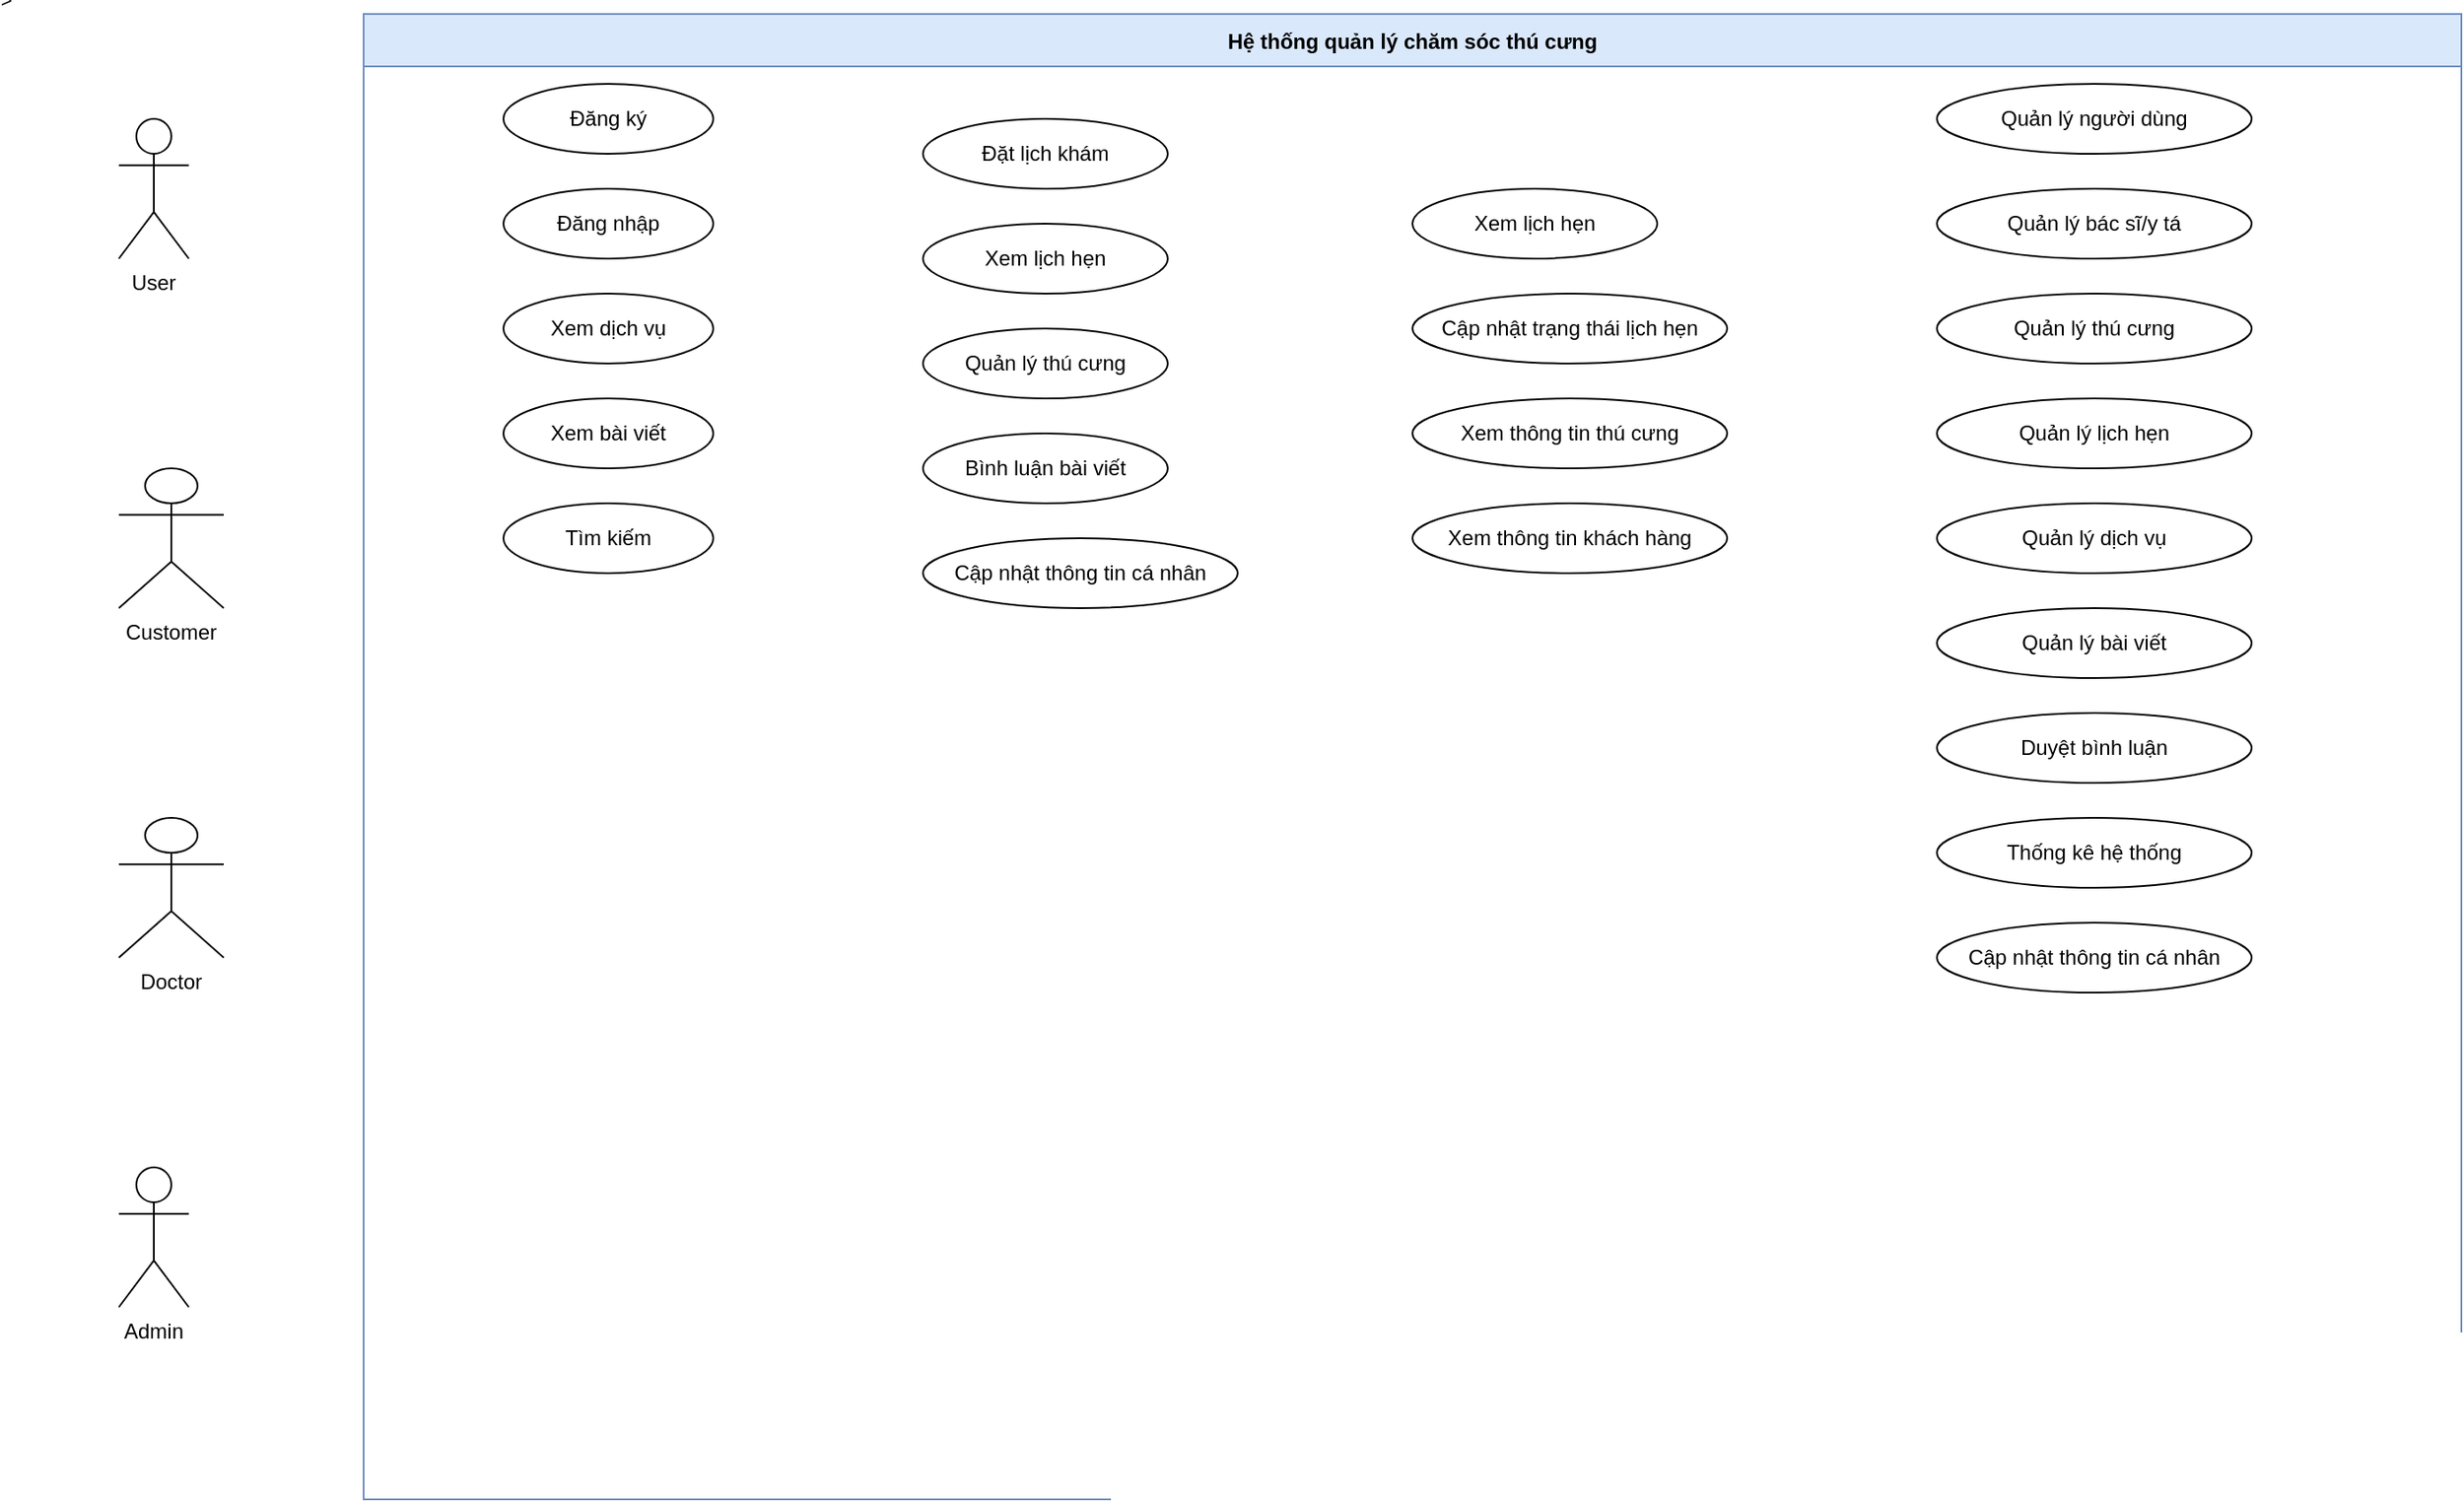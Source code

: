 <?xml version="1.0" encoding="UTF-8"?>
<mxfile>
  <diagram name="Tổng quan hệ thống quản lý chăm sóc thú cưng" id="system-overview">
    <mxGraphModel dx="1000" dy="1000" grid="1" gridSize="10" guides="1" tooltips="1" connect="1" arrows="1" fold="1" page="1" pageScale="1" pageWidth="1600" pageHeight="900" math="0" shadow="0">
      <root>
        <mxCell id="0" />
        <mxCell id="1" parent="0" />
        <!-- Actors -->
        <mxCell id="actor1" value="User" style="shape=umlActor;verticalLabelPosition=bottom;verticalAlign=top;" vertex="1" parent="1">
          <mxGeometry x="60" y="60" width="40" height="80" as="geometry" />
        </mxCell>
        <mxCell id="actor2" value="Customer" style="shape=umlActor;verticalLabelPosition=bottom;verticalAlign=top;" vertex="1" parent="1">
          <mxGeometry x="60" y="260" width="60" height="80" as="geometry" />
        </mxCell>
        <mxCell id="actor3" value="Doctor" style="shape=umlActor;verticalLabelPosition=bottom;verticalAlign=top;" vertex="1" parent="1">
          <mxGeometry x="60" y="460" width="60" height="80" as="geometry" />
        </mxCell>
        <mxCell id="actor4" value="Admin" style="shape=umlActor;verticalLabelPosition=bottom;verticalAlign=top;" vertex="1" parent="1">
          <mxGeometry x="60" y="660" width="40" height="80" as="geometry" />
        </mxCell>
        <!-- System boundary -->
        <mxCell id="system" value="Hệ thống quản lý chăm sóc thú cưng" style="swimlane;childLayout=stackLayout;horizontal=1;startSize=30;fillColor=#dae8fc;strokeColor=#6c8ebf;" vertex="1" parent="1">
          <mxGeometry x="200" y="0" width="1200" height="850" as="geometry" />
        </mxCell>
        <!-- Use cases cho User -->
        <mxCell id="uc1" value="Đăng ký" style="ellipse;whiteSpace=wrap;html=1;aspect=fixed;" vertex="1" parent="system">
          <mxGeometry x="80" y="40" width="120" height="40" as="geometry" />
        </mxCell>
        <mxCell id="uc2" value="Đăng nhập" style="ellipse;whiteSpace=wrap;html=1;aspect=fixed;" vertex="1" parent="system">
          <mxGeometry x="80" y="100" width="120" height="40" as="geometry" />
        </mxCell>
        <mxCell id="uc3" value="Xem dịch vụ" style="ellipse;whiteSpace=wrap;html=1;aspect=fixed;" vertex="1" parent="system">
          <mxGeometry x="80" y="160" width="120" height="40" as="geometry" />
        </mxCell>
        <mxCell id="uc4" value="Xem bài viết" style="ellipse;whiteSpace=wrap;html=1;aspect=fixed;" vertex="1" parent="system">
          <mxGeometry x="80" y="220" width="120" height="40" as="geometry" />
        </mxCell>
        <mxCell id="uc5" value="Tìm kiếm" style="ellipse;whiteSpace=wrap;html=1;aspect=fixed;" vertex="1" parent="system">
          <mxGeometry x="80" y="280" width="120" height="40" as="geometry" />
        </mxCell>
        <!-- Use cases cho Customer -->
        <mxCell id="uc6" value="Đặt lịch khám" style="ellipse;whiteSpace=wrap;html=1;aspect=fixed;" vertex="1" parent="system">
          <mxGeometry x="320" y="60" width="140" height="40" as="geometry" />
        </mxCell>
        <mxCell id="uc7" value="Xem lịch hẹn" style="ellipse;whiteSpace=wrap;html=1;aspect=fixed;" vertex="1" parent="system">
          <mxGeometry x="320" y="120" width="140" height="40" as="geometry" />
        </mxCell>
        <mxCell id="uc8" value="Quản lý thú cưng" style="ellipse;whiteSpace=wrap;html=1;aspect=fixed;" vertex="1" parent="system">
          <mxGeometry x="320" y="180" width="140" height="40" as="geometry" />
        </mxCell>
        <mxCell id="uc9" value="Bình luận bài viết" style="ellipse;whiteSpace=wrap;html=1;aspect=fixed;" vertex="1" parent="system">
          <mxGeometry x="320" y="240" width="140" height="40" as="geometry" />
        </mxCell>
        <mxCell id="uc10" value="Cập nhật thông tin cá nhân" style="ellipse;whiteSpace=wrap;html=1;aspect=fixed;" vertex="1" parent="system">
          <mxGeometry x="320" y="300" width="180" height="40" as="geometry" />
        </mxCell>
        <!-- Use cases cho Doctor -->
        <mxCell id="uc11" value="Xem lịch hẹn" style="ellipse;whiteSpace=wrap;html=1;aspect=fixed;" vertex="1" parent="system">
          <mxGeometry x="600" y="100" width="140" height="40" as="geometry" />
        </mxCell>
        <mxCell id="uc12" value="Cập nhật trạng thái lịch hẹn" style="ellipse;whiteSpace=wrap;html=1;aspect=fixed;" vertex="1" parent="system">
          <mxGeometry x="600" y="160" width="180" height="40" as="geometry" />
        </mxCell>
        <mxCell id="uc13" value="Xem thông tin thú cưng" style="ellipse;whiteSpace=wrap;html=1;aspect=fixed;" vertex="1" parent="system">
          <mxGeometry x="600" y="220" width="180" height="40" as="geometry" />
        </mxCell>
        <mxCell id="uc14" value="Xem thông tin khách hàng" style="ellipse;whiteSpace=wrap;html=1;aspect=fixed;" vertex="1" parent="system">
          <mxGeometry x="600" y="280" width="180" height="40" as="geometry" />
        </mxCell>
        <!-- Use cases cho Admin -->
        <mxCell id="uc15" value="Quản lý người dùng" style="ellipse;whiteSpace=wrap;html=1;aspect=fixed;" vertex="1" parent="system">
          <mxGeometry x="900" y="40" width="180" height="40" as="geometry" />
        </mxCell>
        <mxCell id="uc16" value="Quản lý bác sĩ/y tá" style="ellipse;whiteSpace=wrap;html=1;aspect=fixed;" vertex="1" parent="system">
          <mxGeometry x="900" y="100" width="180" height="40" as="geometry" />
        </mxCell>
        <mxCell id="uc17" value="Quản lý thú cưng" style="ellipse;whiteSpace=wrap;html=1;aspect=fixed;" vertex="1" parent="system">
          <mxGeometry x="900" y="160" width="180" height="40" as="geometry" />
        </mxCell>
        <mxCell id="uc18" value="Quản lý lịch hẹn" style="ellipse;whiteSpace=wrap;html=1;aspect=fixed;" vertex="1" parent="system">
          <mxGeometry x="900" y="220" width="180" height="40" as="geometry" />
        </mxCell>
        <mxCell id="uc19" value="Quản lý dịch vụ" style="ellipse;whiteSpace=wrap;html=1;aspect=fixed;" vertex="1" parent="system">
          <mxGeometry x="900" y="280" width="180" height="40" as="geometry" />
        </mxCell>
        <mxCell id="uc20" value="Quản lý bài viết" style="ellipse;whiteSpace=wrap;html=1;aspect=fixed;" vertex="1" parent="system">
          <mxGeometry x="900" y="340" width="180" height="40" as="geometry" />
        </mxCell>
        <mxCell id="uc21" value="Duyệt bình luận" style="ellipse;whiteSpace=wrap;html=1;aspect=fixed;" vertex="1" parent="system">
          <mxGeometry x="900" y="400" width="180" height="40" as="geometry" />
        </mxCell>
        <mxCell id="uc22" value="Thống kê hệ thống" style="ellipse;whiteSpace=wrap;html=1;aspect=fixed;" vertex="1" parent="system">
          <mxGeometry x="900" y="460" width="180" height="40" as="geometry" />
        </mxCell>
        <mxCell id="uc23" value="Cập nhật thông tin cá nhân" style="ellipse;whiteSpace=wrap;html=1;aspect=fixed;" vertex="1" parent="system">
          <mxGeometry x="900" y="520" width="180" height="40" as="geometry" />
        </mxCell>
        <!-- Kết nối actor với usecase -->
        <mxCell id="a1" style="endArrow=none;html=1;" edge="1" parent="1" source="actor1" target="uc1" />
        <mxCell id="a2" style="endArrow=none;html=1;" edge="1" parent="1" source="actor1" target="uc2" />
        <mxCell id="a3" style="endArrow=none;html=1;" edge="1" parent="1" source="actor1" target="uc3" />
        <mxCell id="a4" style="endArrow=none;html=1;" edge="1" parent="1" source="actor1" target="uc4" />
        <mxCell id="a5" style="endArrow=none;html=1;" edge="1" parent="1" source="actor1" target="uc5" />
        <!-- Customer kế thừa User -->
        <mxCell id="inh1" style="endArrow=block;dashed=1;html=1;" edge="1" parent="1" source="actor2" target="actor1" />
        <!-- Customer usecase -->
        <mxCell id="a6" style="endArrow=none;html=1;" edge="1" parent="1" source="actor2" target="uc6" />
        <mxCell id="a7" style="endArrow=none;html=1;" edge="1" parent="1" source="actor2" target="uc7" />
        <mxCell id="a8" style="endArrow=none;html=1;" edge="1" parent="1" source="actor2" target="uc8" />
        <mxCell id="a9" style="endArrow=none;html=1;" edge="1" parent="1" source="actor2" target="uc9" />
        <mxCell id="a10" style="endArrow=none;html=1;" edge="1" parent="1" source="actor2" target="uc10" />
        <!-- Doctor usecase -->
        <mxCell id="a11" style="endArrow=none;html=1;" edge="1" parent="1" source="actor3" target="uc11" />
        <mxCell id="a12" style="endArrow=none;html=1;" edge="1" parent="1" source="actor3" target="uc12" />
        <mxCell id="a13" style="endArrow=none;html=1;" edge="1" parent="1" source="actor3" target="uc13" />
        <mxCell id="a14" style="endArrow=none;html=1;" edge="1" parent="1" source="actor3" target="uc14" />
        <!-- Admin usecase -->
        <mxCell id="a15" style="endArrow=none;html=1;" edge="1" parent="1" source="actor4" target="uc15" />
        <mxCell id="a16" style="endArrow=none;html=1;" edge="1" parent="1" source="actor4" target="uc16" />
        <mxCell id="a17" style="endArrow=none;html=1;" edge="1" parent="1" source="actor4" target="uc17" />
        <mxCell id="a18" style="endArrow=none;html=1;" edge="1" parent="1" source="actor4" target="uc18" />
        <mxCell id="a19" style="endArrow=none;html=1;" edge="1" parent="1" source="actor4" target="uc19" />
        <mxCell id="a20" style="endArrow=none;html=1;" edge="1" parent="1" source="actor4" target="uc20" />
        <mxCell id="a21" style="endArrow=none;html=1;" edge="1" parent="1" source="actor4" target="uc21" />
        <mxCell id="a22" style="endArrow=none;html=1;" edge="1" parent="1" source="actor4" target="uc22" />
        <mxCell id="a23" style="endArrow=none;html=1;" edge="1" parent="1" source="actor4" target="uc23" />
        <!-- Các quan hệ extend/include -->
        <mxCell id="inc1" value="&lt;&lt;include&gt;&gt;" style="dashed=1;html=1;endArrow=none;strokeColor=#0000FF;" edge="1" parent="system" source="uc6" target="uc3" />
        <mxCell id="inc2" value="&lt;&lt;include&gt;&gt;" style="dashed=1;html=1;endArrow=none;strokeColor=#0000FF;" edge="1" parent="system" source="uc6" target="uc4" />
        <mxCell id="ext1" value="&lt;&lt;extend&gt;&gt;" style="dashed=1;html=1;endArrow=none;strokeColor=#FF0000;" edge="1" parent="system" source="uc20" target="uc21" />
      </root>
    </mxGraphModel>
  </diagram>
</mxfile>
